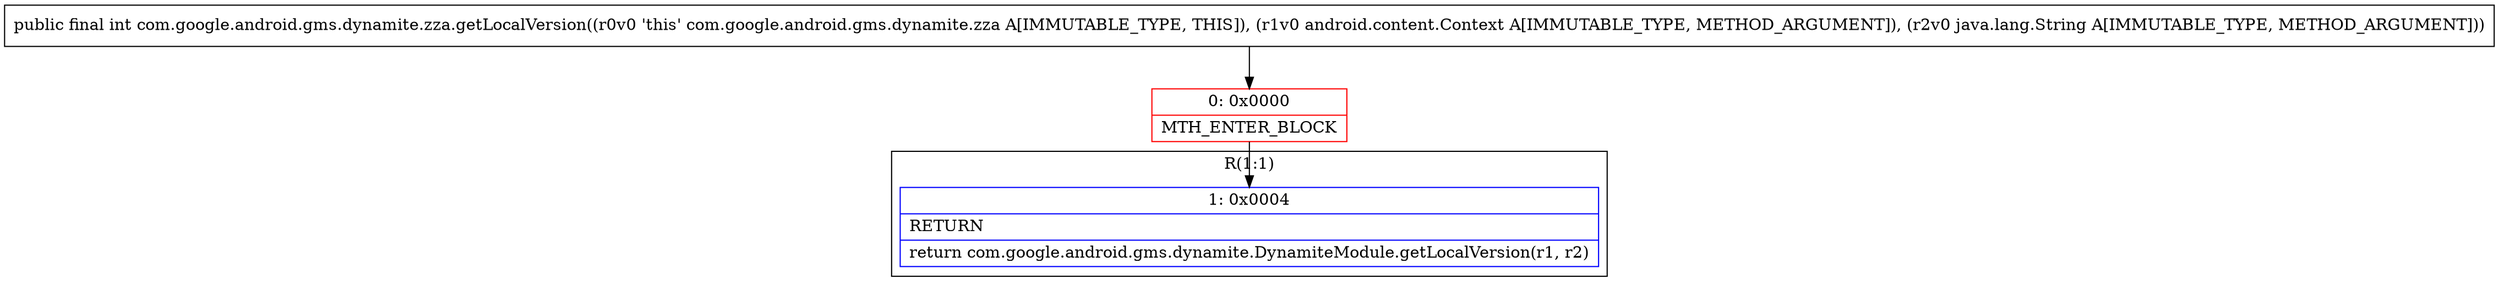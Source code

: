 digraph "CFG forcom.google.android.gms.dynamite.zza.getLocalVersion(Landroid\/content\/Context;Ljava\/lang\/String;)I" {
subgraph cluster_Region_1662397008 {
label = "R(1:1)";
node [shape=record,color=blue];
Node_1 [shape=record,label="{1\:\ 0x0004|RETURN\l|return com.google.android.gms.dynamite.DynamiteModule.getLocalVersion(r1, r2)\l}"];
}
Node_0 [shape=record,color=red,label="{0\:\ 0x0000|MTH_ENTER_BLOCK\l}"];
MethodNode[shape=record,label="{public final int com.google.android.gms.dynamite.zza.getLocalVersion((r0v0 'this' com.google.android.gms.dynamite.zza A[IMMUTABLE_TYPE, THIS]), (r1v0 android.content.Context A[IMMUTABLE_TYPE, METHOD_ARGUMENT]), (r2v0 java.lang.String A[IMMUTABLE_TYPE, METHOD_ARGUMENT])) }"];
MethodNode -> Node_0;
Node_0 -> Node_1;
}

